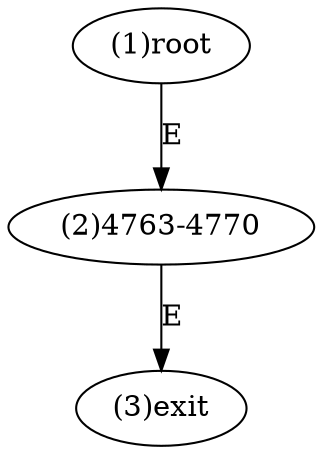digraph "" { 
1[ label="(1)root"];
2[ label="(2)4763-4770"];
3[ label="(3)exit"];
1->2[ label="E"];
2->3[ label="E"];
}